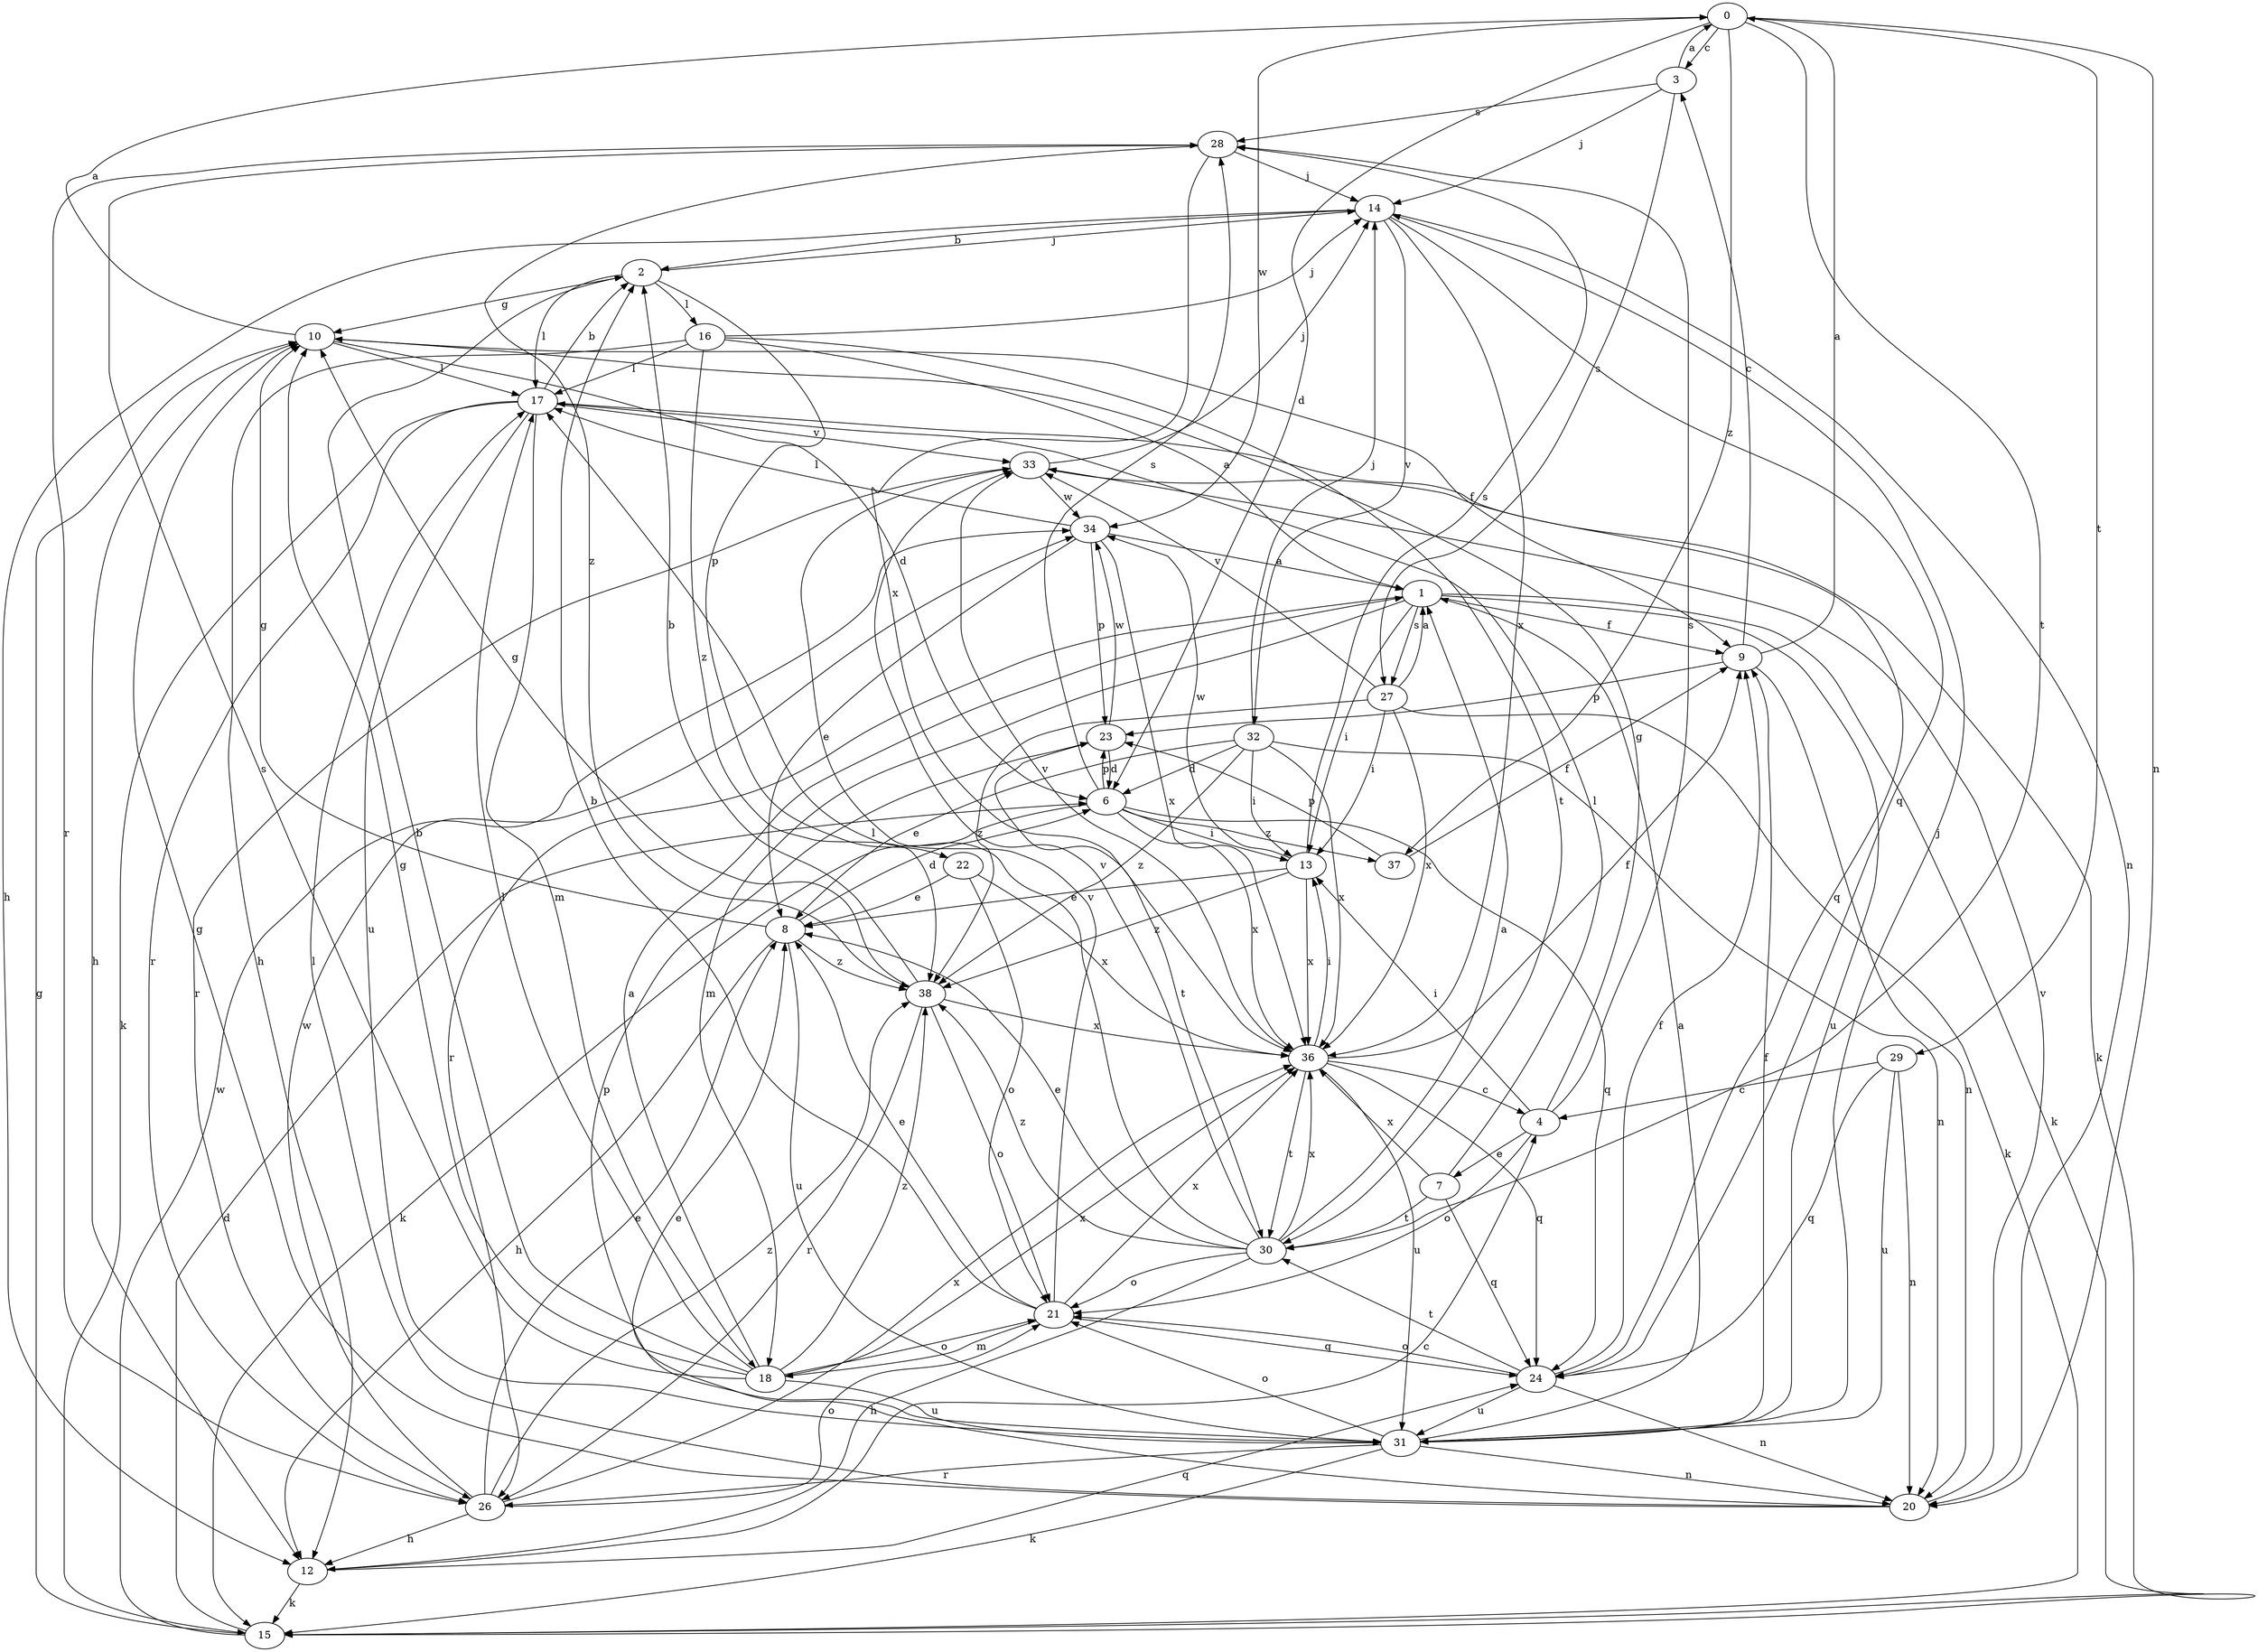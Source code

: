 strict digraph  {
0;
1;
2;
3;
4;
6;
7;
8;
9;
10;
12;
13;
14;
15;
16;
17;
18;
20;
21;
22;
23;
24;
26;
27;
28;
29;
30;
31;
32;
33;
34;
36;
37;
38;
0 -> 3  [label=c];
0 -> 6  [label=d];
0 -> 20  [label=n];
0 -> 29  [label=t];
0 -> 30  [label=t];
0 -> 34  [label=w];
0 -> 37  [label=z];
1 -> 9  [label=f];
1 -> 13  [label=i];
1 -> 15  [label=k];
1 -> 18  [label=m];
1 -> 26  [label=r];
1 -> 27  [label=s];
1 -> 31  [label=u];
2 -> 10  [label=g];
2 -> 14  [label=j];
2 -> 16  [label=l];
2 -> 17  [label=l];
2 -> 22  [label=p];
3 -> 0  [label=a];
3 -> 14  [label=j];
3 -> 27  [label=s];
3 -> 28  [label=s];
4 -> 7  [label=e];
4 -> 10  [label=g];
4 -> 13  [label=i];
4 -> 21  [label=o];
4 -> 28  [label=s];
6 -> 13  [label=i];
6 -> 15  [label=k];
6 -> 23  [label=p];
6 -> 24  [label=q];
6 -> 28  [label=s];
6 -> 36  [label=x];
6 -> 37  [label=z];
7 -> 17  [label=l];
7 -> 24  [label=q];
7 -> 30  [label=t];
7 -> 36  [label=x];
8 -> 6  [label=d];
8 -> 10  [label=g];
8 -> 12  [label=h];
8 -> 31  [label=u];
8 -> 38  [label=z];
9 -> 0  [label=a];
9 -> 3  [label=c];
9 -> 20  [label=n];
9 -> 23  [label=p];
10 -> 0  [label=a];
10 -> 6  [label=d];
10 -> 9  [label=f];
10 -> 12  [label=h];
10 -> 17  [label=l];
12 -> 4  [label=c];
12 -> 15  [label=k];
12 -> 24  [label=q];
13 -> 8  [label=e];
13 -> 28  [label=s];
13 -> 34  [label=w];
13 -> 36  [label=x];
13 -> 38  [label=z];
14 -> 2  [label=b];
14 -> 12  [label=h];
14 -> 20  [label=n];
14 -> 24  [label=q];
14 -> 32  [label=v];
14 -> 36  [label=x];
15 -> 6  [label=d];
15 -> 10  [label=g];
15 -> 34  [label=w];
16 -> 1  [label=a];
16 -> 12  [label=h];
16 -> 14  [label=j];
16 -> 17  [label=l];
16 -> 30  [label=t];
16 -> 38  [label=z];
17 -> 2  [label=b];
17 -> 15  [label=k];
17 -> 18  [label=m];
17 -> 24  [label=q];
17 -> 26  [label=r];
17 -> 31  [label=u];
17 -> 33  [label=v];
18 -> 1  [label=a];
18 -> 2  [label=b];
18 -> 10  [label=g];
18 -> 17  [label=l];
18 -> 21  [label=o];
18 -> 28  [label=s];
18 -> 31  [label=u];
18 -> 36  [label=x];
18 -> 38  [label=z];
20 -> 8  [label=e];
20 -> 10  [label=g];
20 -> 17  [label=l];
20 -> 33  [label=v];
21 -> 2  [label=b];
21 -> 8  [label=e];
21 -> 18  [label=m];
21 -> 24  [label=q];
21 -> 33  [label=v];
21 -> 36  [label=x];
22 -> 8  [label=e];
22 -> 21  [label=o];
22 -> 36  [label=x];
23 -> 6  [label=d];
23 -> 30  [label=t];
23 -> 34  [label=w];
24 -> 9  [label=f];
24 -> 20  [label=n];
24 -> 21  [label=o];
24 -> 30  [label=t];
24 -> 31  [label=u];
26 -> 8  [label=e];
26 -> 12  [label=h];
26 -> 21  [label=o];
26 -> 34  [label=w];
26 -> 36  [label=x];
26 -> 38  [label=z];
27 -> 1  [label=a];
27 -> 13  [label=i];
27 -> 15  [label=k];
27 -> 33  [label=v];
27 -> 36  [label=x];
27 -> 38  [label=z];
28 -> 14  [label=j];
28 -> 26  [label=r];
28 -> 36  [label=x];
28 -> 38  [label=z];
29 -> 4  [label=c];
29 -> 20  [label=n];
29 -> 24  [label=q];
29 -> 31  [label=u];
30 -> 1  [label=a];
30 -> 8  [label=e];
30 -> 12  [label=h];
30 -> 17  [label=l];
30 -> 21  [label=o];
30 -> 33  [label=v];
30 -> 36  [label=x];
30 -> 38  [label=z];
31 -> 1  [label=a];
31 -> 9  [label=f];
31 -> 14  [label=j];
31 -> 15  [label=k];
31 -> 20  [label=n];
31 -> 21  [label=o];
31 -> 23  [label=p];
31 -> 26  [label=r];
32 -> 6  [label=d];
32 -> 8  [label=e];
32 -> 13  [label=i];
32 -> 14  [label=j];
32 -> 20  [label=n];
32 -> 36  [label=x];
32 -> 38  [label=z];
33 -> 14  [label=j];
33 -> 15  [label=k];
33 -> 26  [label=r];
33 -> 34  [label=w];
34 -> 1  [label=a];
34 -> 8  [label=e];
34 -> 17  [label=l];
34 -> 23  [label=p];
34 -> 36  [label=x];
36 -> 4  [label=c];
36 -> 9  [label=f];
36 -> 13  [label=i];
36 -> 24  [label=q];
36 -> 30  [label=t];
36 -> 31  [label=u];
36 -> 33  [label=v];
37 -> 9  [label=f];
37 -> 23  [label=p];
38 -> 2  [label=b];
38 -> 10  [label=g];
38 -> 21  [label=o];
38 -> 26  [label=r];
38 -> 36  [label=x];
}
